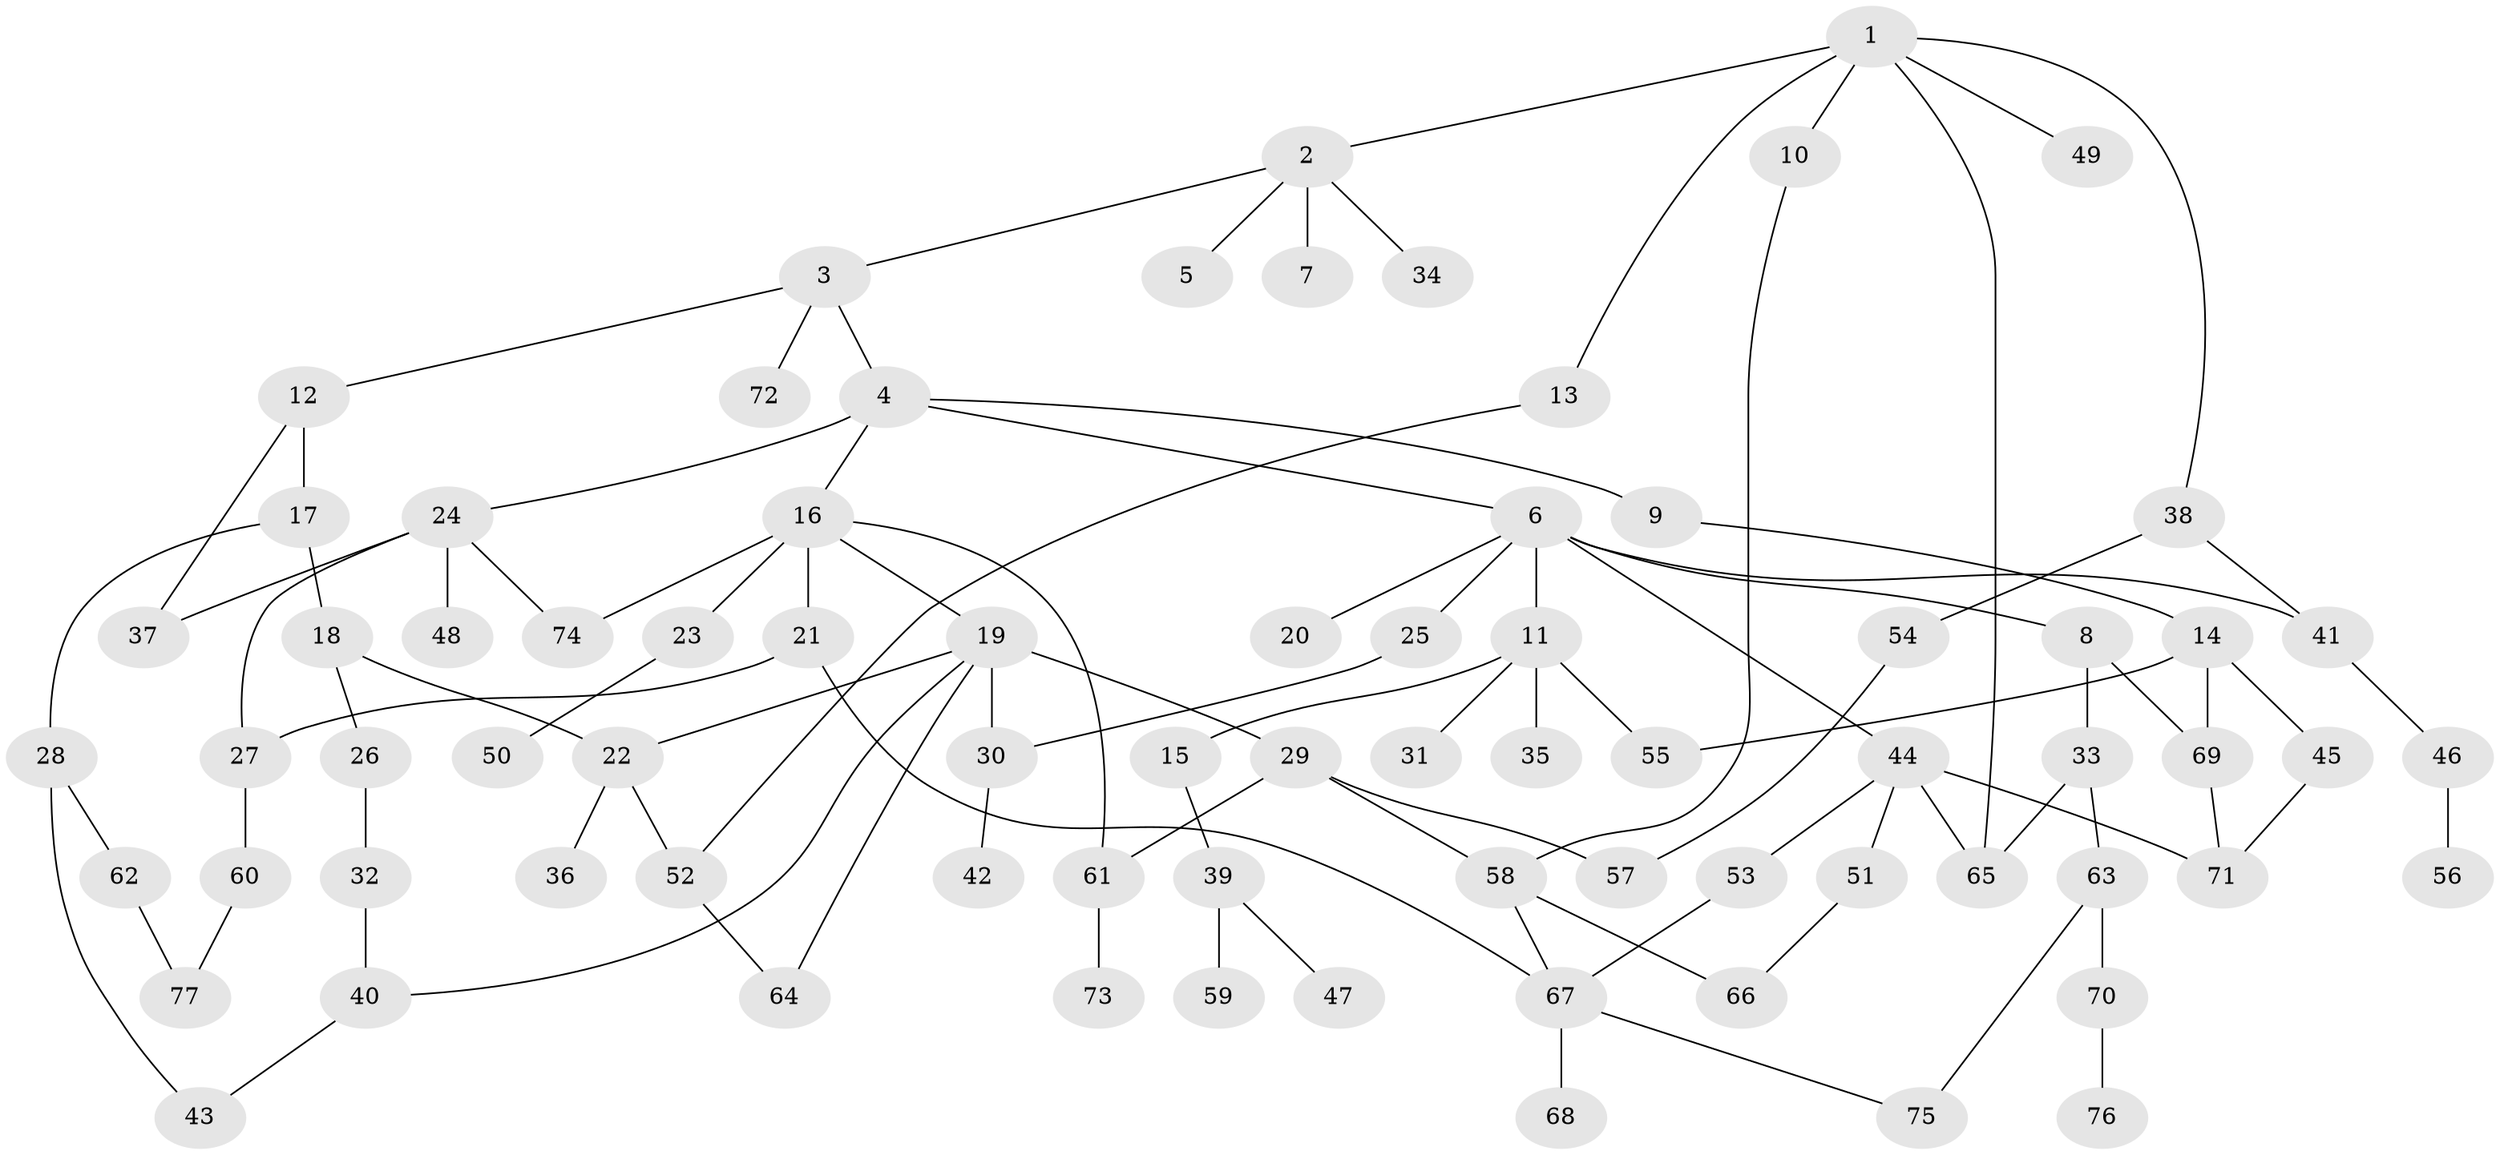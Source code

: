 // coarse degree distribution, {1: 0.34782608695652173, 2: 0.34782608695652173, 4: 0.10869565217391304, 6: 0.021739130434782608, 10: 0.021739130434782608, 3: 0.08695652173913043, 12: 0.021739130434782608, 5: 0.021739130434782608, 7: 0.021739130434782608}
// Generated by graph-tools (version 1.1) at 2025/45/03/04/25 21:45:02]
// undirected, 77 vertices, 100 edges
graph export_dot {
graph [start="1"]
  node [color=gray90,style=filled];
  1;
  2;
  3;
  4;
  5;
  6;
  7;
  8;
  9;
  10;
  11;
  12;
  13;
  14;
  15;
  16;
  17;
  18;
  19;
  20;
  21;
  22;
  23;
  24;
  25;
  26;
  27;
  28;
  29;
  30;
  31;
  32;
  33;
  34;
  35;
  36;
  37;
  38;
  39;
  40;
  41;
  42;
  43;
  44;
  45;
  46;
  47;
  48;
  49;
  50;
  51;
  52;
  53;
  54;
  55;
  56;
  57;
  58;
  59;
  60;
  61;
  62;
  63;
  64;
  65;
  66;
  67;
  68;
  69;
  70;
  71;
  72;
  73;
  74;
  75;
  76;
  77;
  1 -- 2;
  1 -- 10;
  1 -- 13;
  1 -- 38;
  1 -- 49;
  1 -- 65;
  2 -- 3;
  2 -- 5;
  2 -- 7;
  2 -- 34;
  3 -- 4;
  3 -- 12;
  3 -- 72;
  4 -- 6;
  4 -- 9;
  4 -- 16;
  4 -- 24;
  6 -- 8;
  6 -- 11;
  6 -- 20;
  6 -- 25;
  6 -- 41;
  6 -- 44;
  8 -- 33;
  8 -- 69;
  9 -- 14;
  10 -- 58;
  11 -- 15;
  11 -- 31;
  11 -- 35;
  11 -- 55;
  12 -- 17;
  12 -- 37;
  13 -- 52;
  14 -- 45;
  14 -- 55;
  14 -- 69;
  15 -- 39;
  16 -- 19;
  16 -- 21;
  16 -- 23;
  16 -- 74;
  16 -- 61;
  17 -- 18;
  17 -- 28;
  18 -- 26;
  18 -- 22;
  19 -- 22;
  19 -- 29;
  19 -- 30;
  19 -- 40;
  19 -- 64;
  21 -- 67;
  21 -- 27;
  22 -- 36;
  22 -- 52;
  23 -- 50;
  24 -- 27;
  24 -- 48;
  24 -- 74;
  24 -- 37;
  25 -- 30;
  26 -- 32;
  27 -- 60;
  28 -- 43;
  28 -- 62;
  29 -- 57;
  29 -- 61;
  29 -- 58;
  30 -- 42;
  32 -- 40;
  33 -- 63;
  33 -- 65;
  38 -- 54;
  38 -- 41;
  39 -- 47;
  39 -- 59;
  40 -- 43;
  41 -- 46;
  44 -- 51;
  44 -- 53;
  44 -- 71;
  44 -- 65;
  45 -- 71;
  46 -- 56;
  51 -- 66;
  52 -- 64;
  53 -- 67;
  54 -- 57;
  58 -- 66;
  58 -- 67;
  60 -- 77;
  61 -- 73;
  62 -- 77;
  63 -- 70;
  63 -- 75;
  67 -- 68;
  67 -- 75;
  69 -- 71;
  70 -- 76;
}
